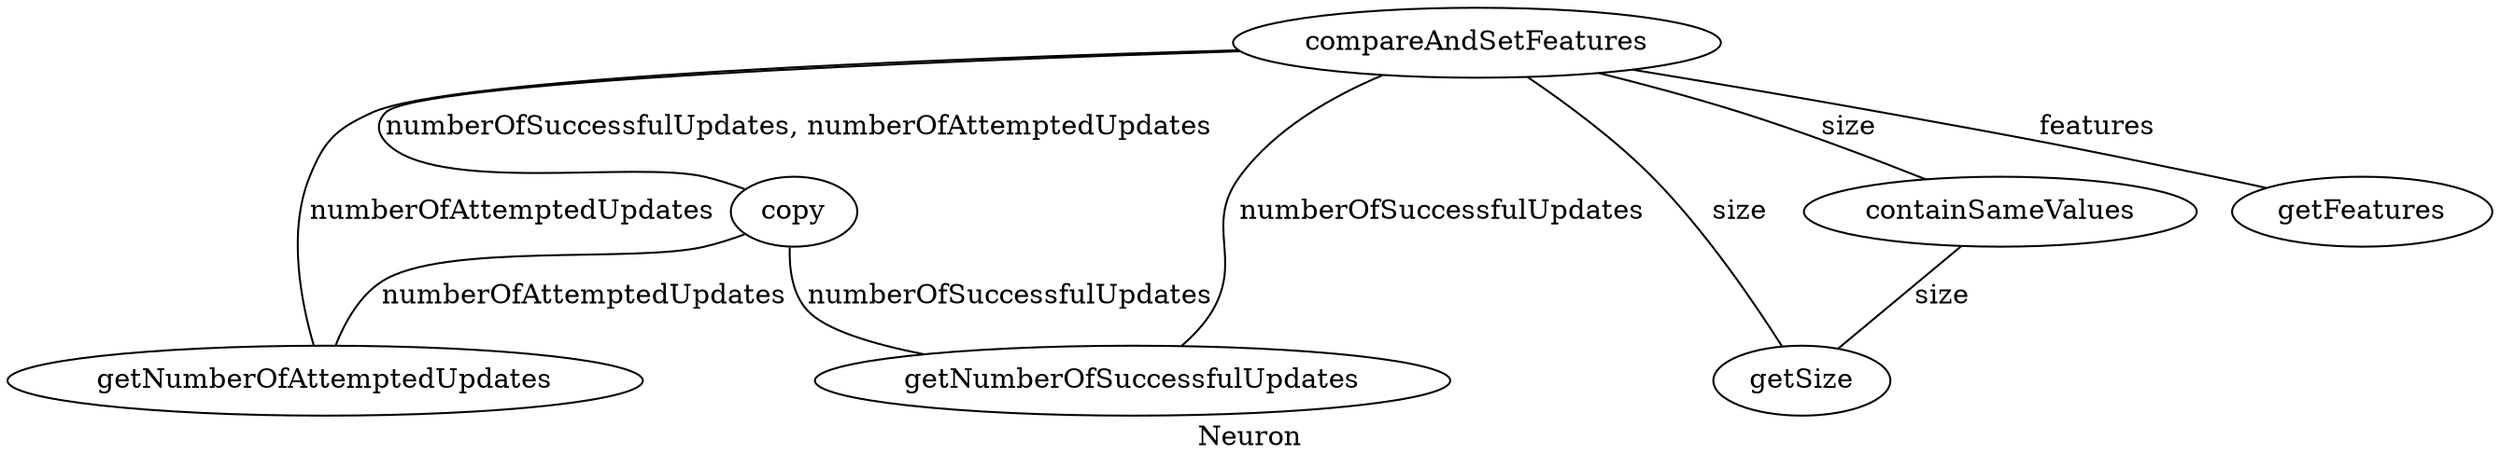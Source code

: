 strict graph {
  label="Neuron"
  "compareAndSetFeatures" -- "copy" [label="numberOfSuccessfulUpdates, numberOfAttemptedUpdates"];
  "copy" -- "getNumberOfAttemptedUpdates" [label="numberOfAttemptedUpdates"];
  "copy" -- "getNumberOfSuccessfulUpdates" [label="numberOfSuccessfulUpdates"];
  "compareAndSetFeatures" -- "getSize" [label="size"];
  "containSameValues" -- "getSize" [label="size"];
  "compareAndSetFeatures" -- "getFeatures" [label="features"];
  "compareAndSetFeatures" -- "getNumberOfAttemptedUpdates" [label="numberOfAttemptedUpdates"];
  "compareAndSetFeatures" -- "getNumberOfSuccessfulUpdates" [label="numberOfSuccessfulUpdates"];
  "compareAndSetFeatures" -- "containSameValues" [label="size"];
}
